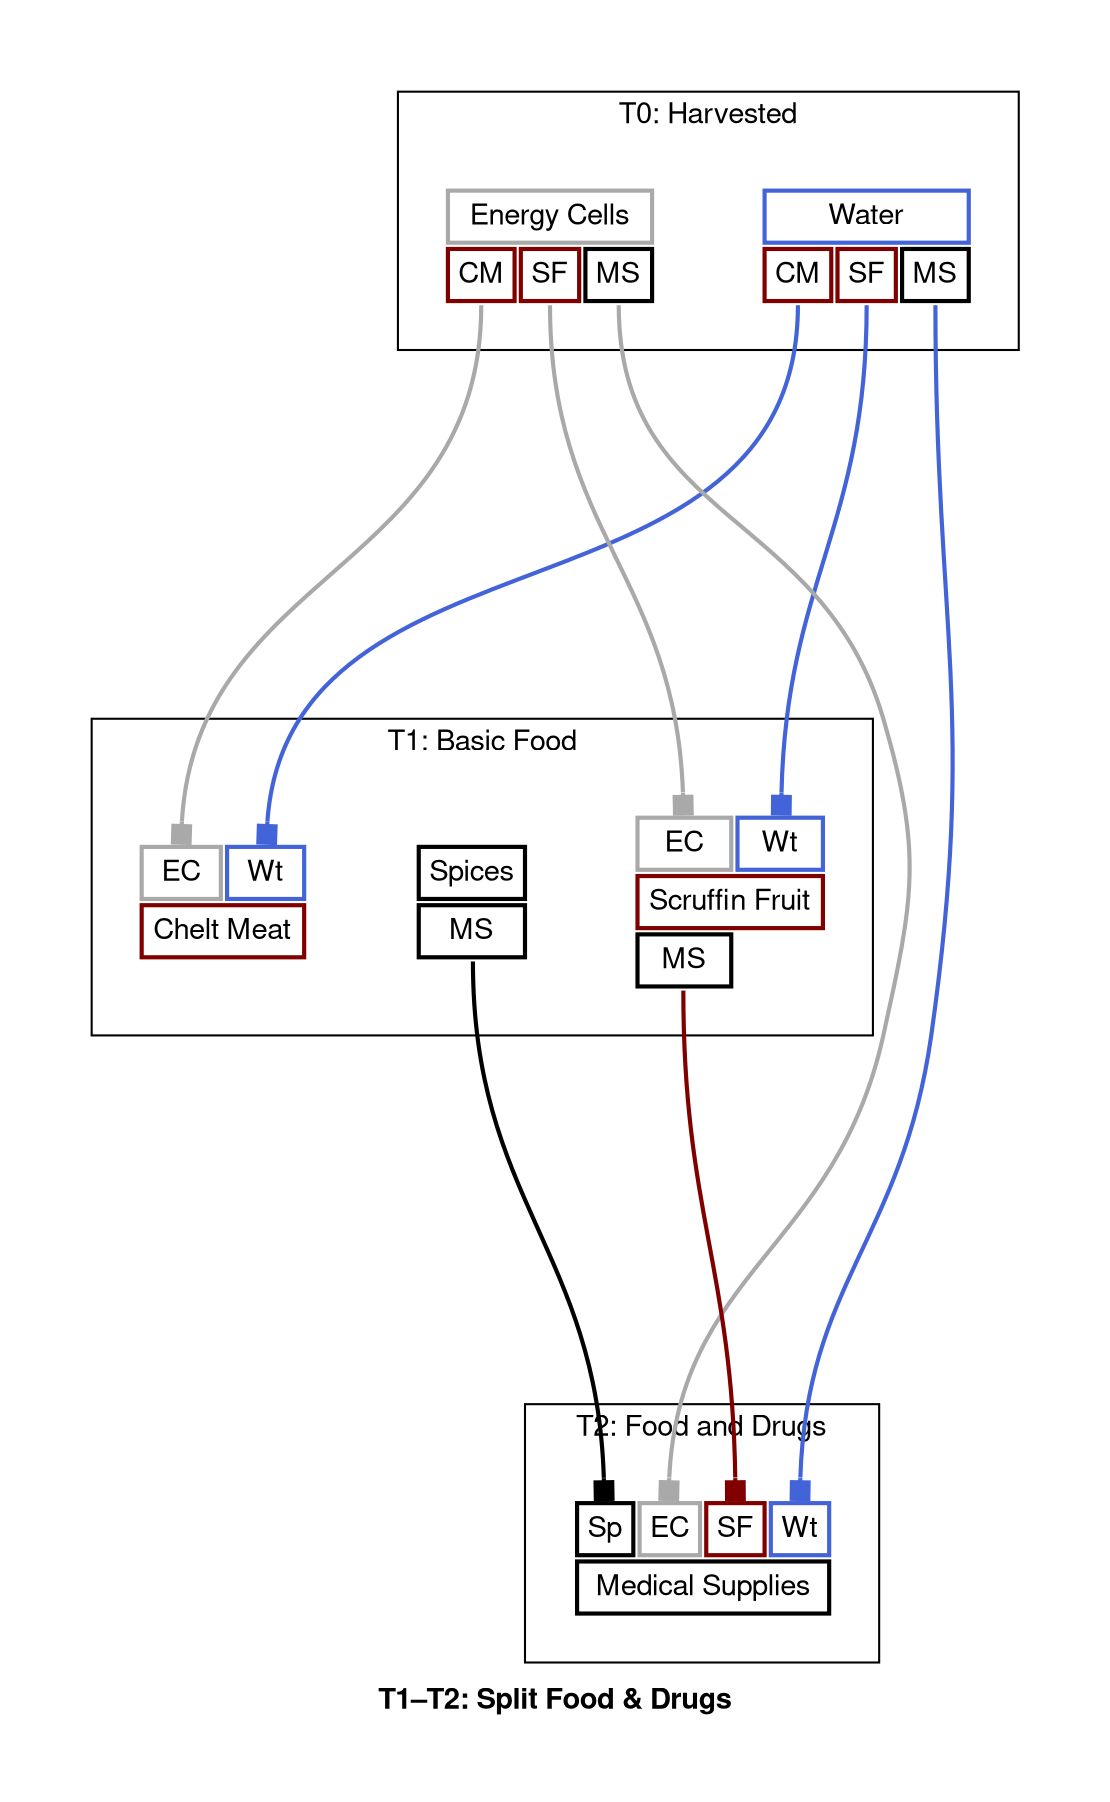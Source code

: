 digraph "X4 Economy" {
	edge [arrowType=normal]
	compound=true fontname="Helvetica,Arial,sans-serif"
	label=<<b>T1–T2: Split Food &amp; Drugs</b>>
	graph [nodesep=0.3 pad=0.5 ranksep=3]
	node [color=slategray1 fontname="Helvetica,Arial,sans-serif" margin=0.2 penwidth=2.0 shape=plaintext]
	edge [arrowhead=normal arrowsize=1.0 fontname="Helvetica,Arial,sans-serif" headport=n penwidth=2.0 tailport=s]
	subgraph 0 {
		cluster=true label="T0: Harvested"
		water [label=<<table border="0" cellborder="2" cellpadding="4" cellspacing="1" fixedsize="false" id="water" port="output">
  
  <tr>
    <td align="text" bgcolor="white" color="#4363d8" colspan="3">Water</td>
  </tr>
  
    <tr>
      
        <td align="text" bgcolor="white" color="#800000" port="chelt_meat">CM</td>
      
        <td align="text" bgcolor="white" color="#800000" port="scruffin_fruits">SF</td>
      
        <td align="text" bgcolor="white" color="#000000" port="medical_supplies">MS</td>
      
    </tr>
  
</table>>]
		energy_cells [label=<<table border="0" cellborder="2" cellpadding="4" cellspacing="1" fixedsize="false" id="energy_cells" port="output">
  
  <tr>
    <td align="text" bgcolor="white" color="#a9a9a9" colspan="3">Energy Cells</td>
  </tr>
  
    <tr>
      
        <td align="text" bgcolor="white" color="#800000" port="chelt_meat">CM</td>
      
        <td align="text" bgcolor="white" color="#800000" port="scruffin_fruits">SF</td>
      
        <td align="text" bgcolor="white" color="#000000" port="medical_supplies">MS</td>
      
    </tr>
  
</table>>]
	}
	subgraph 1 {
		cluster=true label="T1: Basic Food"
		spices [label=<<table border="0" cellborder="2" cellpadding="4" cellspacing="1" fixedsize="false" id="spices" port="output">
  
  <tr>
    <td align="text" bgcolor="white" color="#000000" colspan="1">Spices</td>
  </tr>
  
    <tr>
      
        <td align="text" bgcolor="white" color="#000000" port="medical_supplies">MS</td>
      
    </tr>
  
</table>>]
		chelt_meat [label=<<table border="0" cellborder="2" cellpadding="4" cellspacing="1" fixedsize="false" id="chelt_meat" port="output">
  
    <tr>
      
        <td align="text" bgcolor="white" color="#a9a9a9" port="energy_cells">EC</td>
      
        <td align="text" bgcolor="white" color="#4363d8" port="water">Wt</td>
      
    </tr>
  
  <tr>
    <td align="text" bgcolor="white" color="#800000" colspan="2">Chelt Meat</td>
  </tr>
  
</table>>]
		scruffin_fruits [label=<<table border="0" cellborder="2" cellpadding="4" cellspacing="1" fixedsize="false" id="scruffin_fruits" port="output">
  
    <tr>
      
        <td align="text" bgcolor="white" color="#a9a9a9" port="energy_cells">EC</td>
      
        <td align="text" bgcolor="white" color="#4363d8" port="water">Wt</td>
      
    </tr>
  
  <tr>
    <td align="text" bgcolor="white" color="#800000" colspan="2">Scruffin Fruit</td>
  </tr>
  
    <tr>
      
        <td align="text" bgcolor="white" color="#000000" port="medical_supplies">MS</td>
      
    </tr>
  
</table>>]
	}
	subgraph 2 {
		cluster=true label="T2: Food and Drugs"
		medical_supplies [label=<<table border="0" cellborder="2" cellpadding="4" cellspacing="1" fixedsize="false" id="medical_supplies" port="output">
  
    <tr>
      
        <td align="text" bgcolor="white" color="#000000" port="spices">Sp</td>
      
        <td align="text" bgcolor="white" color="#a9a9a9" port="energy_cells">EC</td>
      
        <td align="text" bgcolor="white" color="#800000" port="scruffin_fruits">SF</td>
      
        <td align="text" bgcolor="white" color="#4363d8" port="water">Wt</td>
      
    </tr>
  
  <tr>
    <td align="text" bgcolor="white" color="#000000" colspan="4">Medical Supplies</td>
  </tr>
  
</table>>]
	}
	energy_cells:chelt_meat:s -> chelt_meat:energy_cells:n [arrowhead=box color="#a9a9a9" weight=1.0]
	water:chelt_meat:s -> chelt_meat:water:n [arrowhead=box color="#4363d8" weight=1.0]
	energy_cells:scruffin_fruits:s -> scruffin_fruits:energy_cells:n [arrowhead=box color="#a9a9a9" weight=1.0]
	water:scruffin_fruits:s -> scruffin_fruits:water:n [arrowhead=box color="#4363d8" weight=1.0]
	energy_cells:medical_supplies:s -> medical_supplies:energy_cells:n [arrowhead=box color="#a9a9a9" weight=1.0]
	scruffin_fruits:medical_supplies:s -> medical_supplies:scruffin_fruits:n [arrowhead=box color="#800000" weight=1.0]
	spices:medical_supplies:s -> medical_supplies:spices:n [arrowhead=box color="#000000" weight=1.0]
	water:medical_supplies:s -> medical_supplies:water:n [arrowhead=box color="#4363d8" weight=1.0]
}
